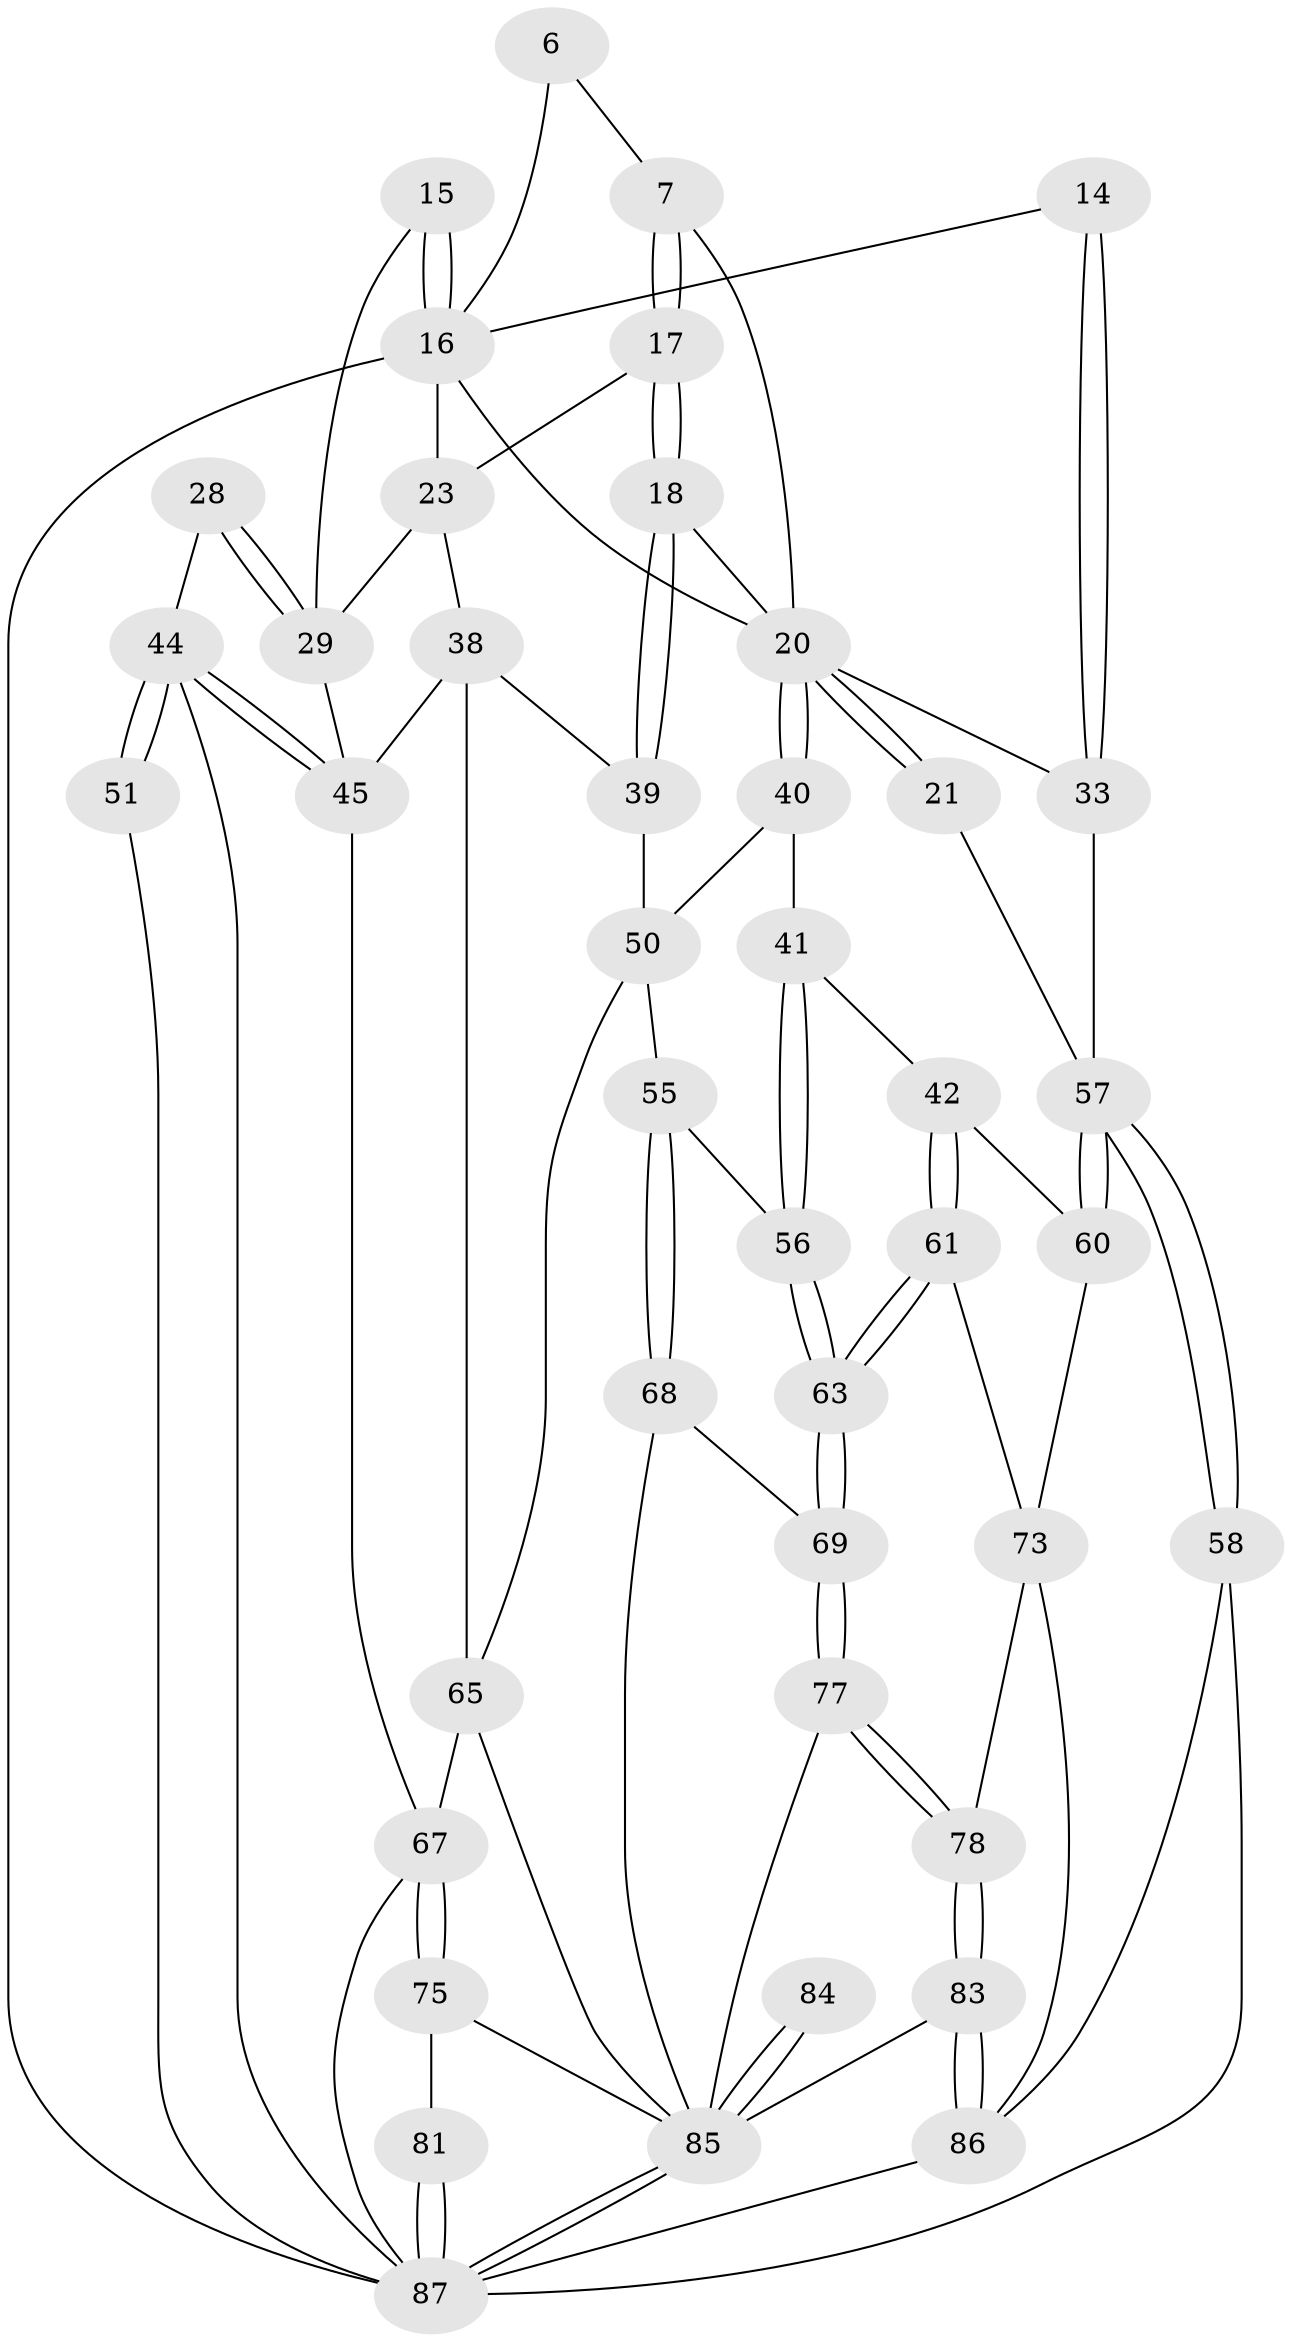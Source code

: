 // original degree distribution, {3: 0.022988505747126436, 4: 0.27586206896551724, 6: 0.2413793103448276, 5: 0.45977011494252873}
// Generated by graph-tools (version 1.1) at 2025/02/03/09/25 05:02:09]
// undirected, 43 vertices, 99 edges
graph export_dot {
graph [start="1"]
  node [color=gray90,style=filled];
  6 [pos="+0.4027108816879595+0.027242911954269686",super="+1"];
  7 [pos="+0.3455320889939526+0.10735129614114715"];
  14 [pos="+0+0"];
  15 [pos="+0.7565790402377718+0.09836004418211987"];
  16 [pos="+1+0",super="+4+10"];
  17 [pos="+0.3560414015600582+0.2387832295729204"];
  18 [pos="+0.30365170885302273+0.2959712856453124"];
  20 [pos="+0.26693417213747694+0.32207242401591046",super="+19+11+12"];
  21 [pos="+0.19906158449234063+0.301178304242906"];
  23 [pos="+0.5260850464310974+0.27010218873489267",super="+22"];
  28 [pos="+0.8589263905661151+0.23524606244301863"];
  29 [pos="+0.7292851789268847+0.38202859267464273",super="+25+24"];
  33 [pos="+0+0.3376543473633643",super="+27+13"];
  38 [pos="+0.5338954419414569+0.33668321992079353",super="+37"];
  39 [pos="+0.4562786127701608+0.418452425794791"];
  40 [pos="+0.25329325116504214+0.41276654637563925"];
  41 [pos="+0.24479319579523745+0.426708816658612"];
  42 [pos="+0.19872355662556004+0.4608522079423477"];
  44 [pos="+0.875575418986178+0.5161357883980029",super="+30+31"];
  45 [pos="+0.7168263406066683+0.4731060871959296",super="+36"];
  50 [pos="+0.4692897075416991+0.5608163848599791",super="+48"];
  51 [pos="+0.8837656418511263+0.5256418922343693"];
  55 [pos="+0.42298291335273897+0.5813570151642544"];
  56 [pos="+0.33831396950055975+0.5766038355670093"];
  57 [pos="+0+0.6038766068147059",super="+35+34+26"];
  58 [pos="+0+0.8188643141170152"];
  60 [pos="+0.04346772902385731+0.596248217073368",super="+43"];
  61 [pos="+0.21955981325870255+0.6642854635538489"];
  63 [pos="+0.22688150508020705+0.6684211194035908"];
  65 [pos="+0.5513581515374003+0.6506452648997836",super="+49+47"];
  67 [pos="+0.7738680452280209+0.6934983780044481",super="+64+46"];
  68 [pos="+0.3754462901723928+0.6989987039776762"];
  69 [pos="+0.23606419421383373+0.6842707263650643"];
  73 [pos="+0.06386434983153061+0.8006724497776563",super="+62"];
  75 [pos="+0.7016123842741077+0.8630071501938943"];
  77 [pos="+0.24060713594571695+0.7252197895602044"];
  78 [pos="+0.17078983562830086+0.8572120410952005"];
  81 [pos="+0.9489059210967439+0.8429214455732696",super="+79"];
  83 [pos="+0.2974671252376675+1"];
  84 [pos="+0.3734225098525422+1"];
  85 [pos="+0.6242490645962884+1",super="+76+70+71+82"];
  86 [pos="+0.28499587547046057+1",super="+74"];
  87 [pos="+0.7250330419404337+1",super="+59+54+66"];
  6 -- 7;
  6 -- 16 [weight=2];
  7 -- 17;
  7 -- 17;
  7 -- 20;
  14 -- 33 [weight=2];
  14 -- 33;
  14 -- 16;
  15 -- 16 [weight=2];
  15 -- 16;
  15 -- 29;
  16 -- 23;
  16 -- 20;
  16 -- 87 [weight=3];
  17 -- 18;
  17 -- 18;
  17 -- 23;
  18 -- 39;
  18 -- 39;
  18 -- 20;
  20 -- 21 [weight=2];
  20 -- 21;
  20 -- 40;
  20 -- 40;
  20 -- 33;
  21 -- 57;
  23 -- 29;
  23 -- 38;
  28 -- 29 [weight=2];
  28 -- 29;
  28 -- 44;
  29 -- 45;
  33 -- 57 [weight=2];
  38 -- 39;
  38 -- 65;
  38 -- 45;
  39 -- 50;
  40 -- 41;
  40 -- 50;
  41 -- 42;
  41 -- 56;
  41 -- 56;
  42 -- 61;
  42 -- 61;
  42 -- 60;
  44 -- 45;
  44 -- 45;
  44 -- 51 [weight=2];
  44 -- 51;
  44 -- 87;
  45 -- 67;
  50 -- 55;
  50 -- 65;
  51 -- 87;
  55 -- 56;
  55 -- 68;
  55 -- 68;
  56 -- 63;
  56 -- 63;
  57 -- 58;
  57 -- 58;
  57 -- 60 [weight=2];
  57 -- 60;
  58 -- 87;
  58 -- 86;
  60 -- 73;
  61 -- 63;
  61 -- 63;
  61 -- 73;
  63 -- 69;
  63 -- 69;
  65 -- 85;
  65 -- 67 [weight=2];
  67 -- 75;
  67 -- 75;
  67 -- 87;
  68 -- 69;
  68 -- 85;
  69 -- 77;
  69 -- 77;
  73 -- 78;
  73 -- 86;
  75 -- 81;
  75 -- 85;
  77 -- 78;
  77 -- 78;
  77 -- 85;
  78 -- 83;
  78 -- 83;
  81 -- 87 [weight=3];
  81 -- 87;
  83 -- 86;
  83 -- 86;
  83 -- 85;
  84 -- 85 [weight=3];
  84 -- 85;
  85 -- 87;
  85 -- 87;
  86 -- 87;
}

